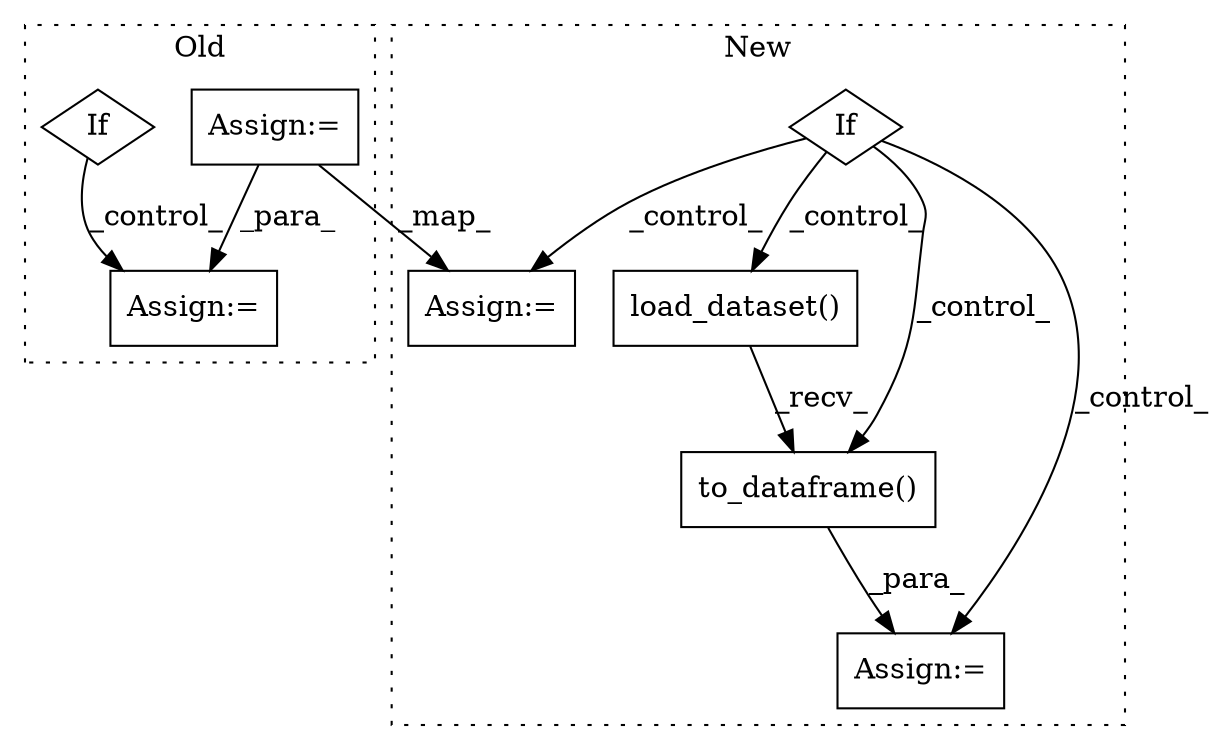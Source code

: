 digraph G {
subgraph cluster0 {
1 [label="If" a="96" s="19505" l="3" shape="diamond"];
6 [label="Assign:=" a="68" s="19534" l="3" shape="box"];
7 [label="Assign:=" a="68" s="19106" l="3" shape="box"];
label = "Old";
style="dotted";
}
subgraph cluster1 {
2 [label="to_dataframe()" a="75" s="20513" l="39" shape="box"];
3 [label="If" a="96" s="20376" l="3" shape="diamond"];
4 [label="load_dataset()" a="75" s="20513,20536" l="16,1" shape="box"];
5 [label="Assign:=" a="68" s="20510" l="3" shape="box"];
8 [label="Assign:=" a="68" s="20405" l="3" shape="box"];
label = "New";
style="dotted";
}
1 -> 6 [label="_control_"];
2 -> 5 [label="_para_"];
3 -> 2 [label="_control_"];
3 -> 4 [label="_control_"];
3 -> 8 [label="_control_"];
3 -> 5 [label="_control_"];
4 -> 2 [label="_recv_"];
7 -> 6 [label="_para_"];
7 -> 8 [label="_map_"];
}
